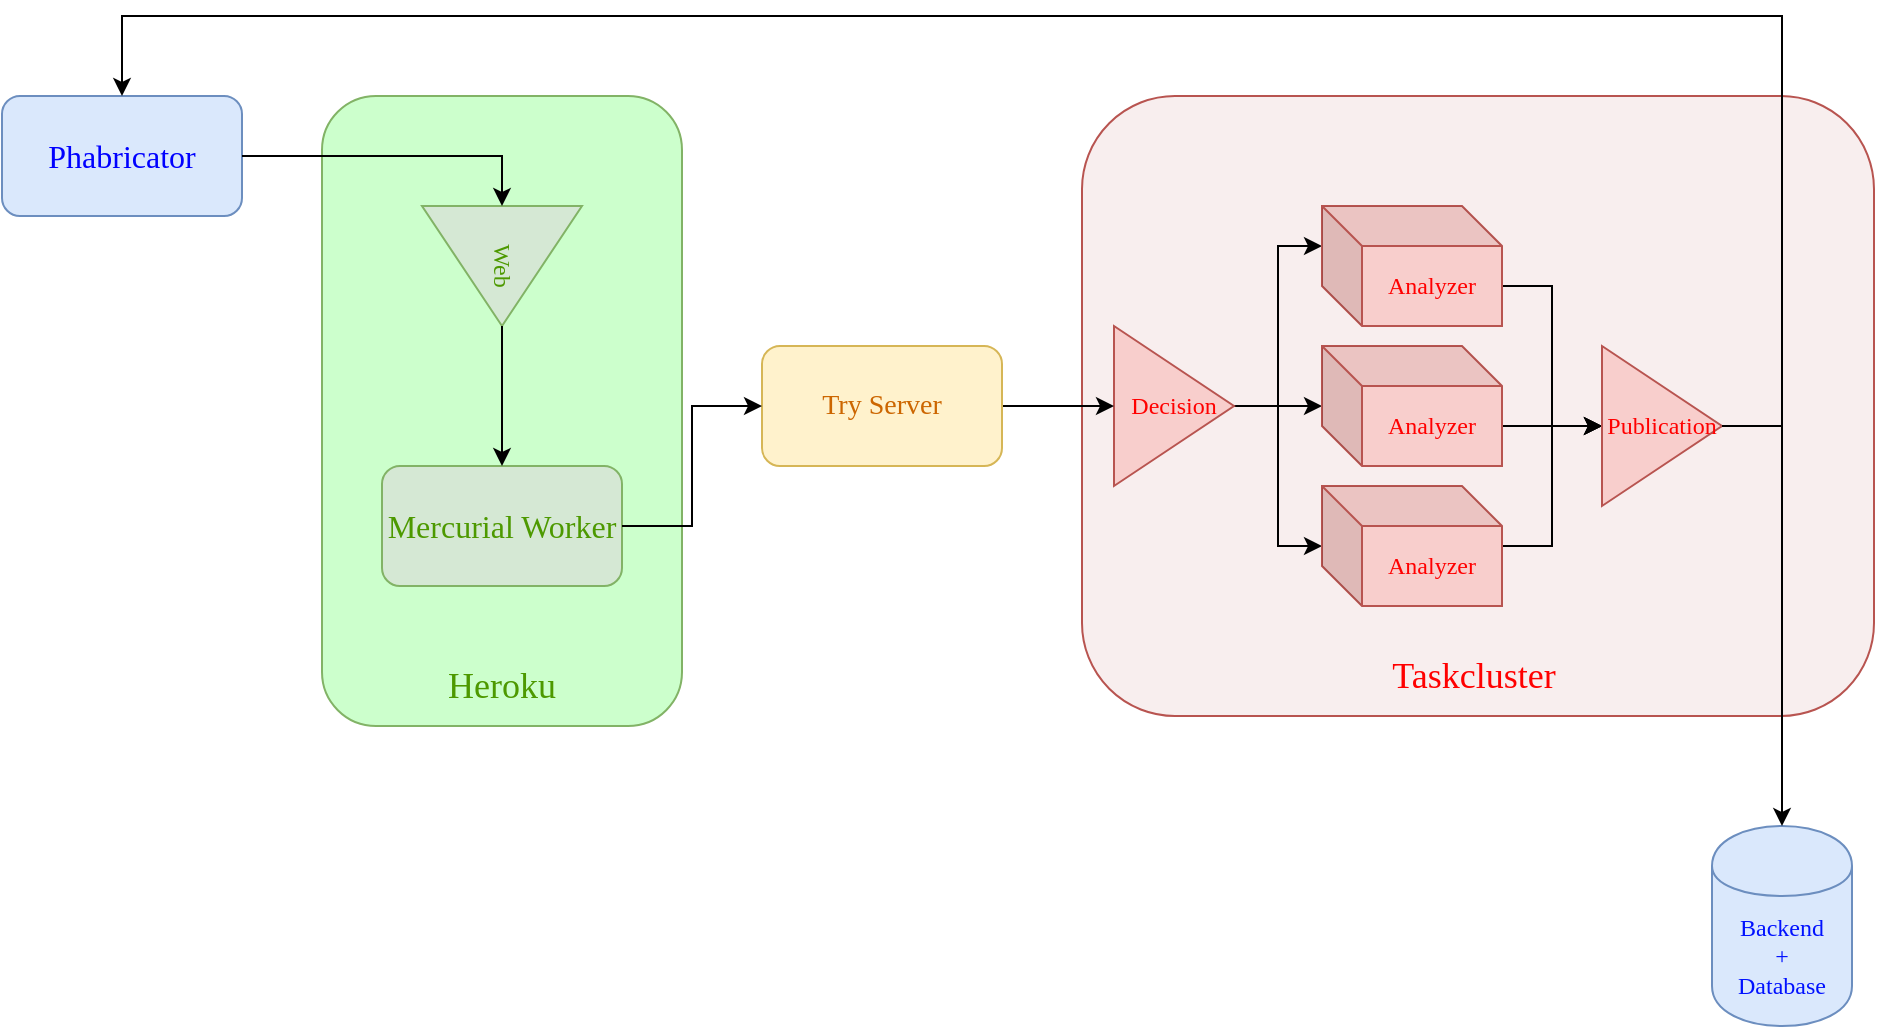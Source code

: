 <mxfile version="12.9.4" type="device"><diagram id="lIvQNT1Oq-e08xpbe9e6" name="Page-1"><mxGraphModel dx="782" dy="1172" grid="1" gridSize="10" guides="1" tooltips="1" connect="1" arrows="1" fold="1" page="1" pageScale="1" pageWidth="827" pageHeight="1169" math="0" shadow="0"><root><mxCell id="0"/><mxCell id="1" parent="0"/><mxCell id="wdUQsnQY7l4NKDdKuy-d-1" value="&lt;font style=&quot;font-size: 16px&quot; color=&quot;#0000FF&quot;&gt;Phabricator&lt;/font&gt;" style="rounded=1;whiteSpace=wrap;html=1;fontFamily=Ubuntu;fillColor=#dae8fc;strokeColor=#6c8ebf;" vertex="1" parent="1"><mxGeometry x="10" y="220" width="120" height="60" as="geometry"/></mxCell><mxCell id="wdUQsnQY7l4NKDdKuy-d-21" value="" style="group" vertex="1" connectable="0" parent="1"><mxGeometry x="170" y="220" width="180" height="315" as="geometry"/></mxCell><mxCell id="wdUQsnQY7l4NKDdKuy-d-6" value="" style="rounded=1;whiteSpace=wrap;html=1;fillColor=#CCFFCC;strokeColor=#82b366;" vertex="1" parent="wdUQsnQY7l4NKDdKuy-d-21"><mxGeometry width="180" height="315" as="geometry"/></mxCell><mxCell id="wdUQsnQY7l4NKDdKuy-d-2" value="&lt;font color=&quot;#00CC00&quot;&gt;&lt;font face=&quot;Ubuntu&quot; color=&quot;#4D9900&quot;&gt;Web&lt;/font&gt;&lt;br&gt;&lt;/font&gt;" style="triangle;whiteSpace=wrap;html=1;rotation=90;fillColor=#d5e8d4;strokeColor=#82b366;" vertex="1" parent="wdUQsnQY7l4NKDdKuy-d-21"><mxGeometry x="60" y="45" width="60" height="80" as="geometry"/></mxCell><mxCell id="wdUQsnQY7l4NKDdKuy-d-3" value="&lt;font style=&quot;font-size: 16px&quot; color=&quot;#4D9900&quot;&gt;&lt;font face=&quot;Ubuntu&quot;&gt;Mercurial Worker&lt;/font&gt;&lt;br&gt;&lt;/font&gt;" style="rounded=1;whiteSpace=wrap;html=1;fillColor=#d5e8d4;strokeColor=#82b366;" vertex="1" parent="wdUQsnQY7l4NKDdKuy-d-21"><mxGeometry x="30" y="185" width="120" height="60" as="geometry"/></mxCell><mxCell id="wdUQsnQY7l4NKDdKuy-d-11" value="&lt;font style=&quot;font-size: 18px&quot; face=&quot;Ubuntu&quot; color=&quot;#4D9900&quot;&gt;Heroku&lt;/font&gt;" style="text;html=1;strokeColor=none;fillColor=none;align=center;verticalAlign=middle;whiteSpace=wrap;rounded=0;" vertex="1" parent="wdUQsnQY7l4NKDdKuy-d-21"><mxGeometry x="70" y="285" width="40" height="20" as="geometry"/></mxCell><mxCell id="wdUQsnQY7l4NKDdKuy-d-4" style="edgeStyle=orthogonalEdgeStyle;rounded=0;orthogonalLoop=1;jettySize=auto;html=1;exitX=1;exitY=0.5;exitDx=0;exitDy=0;entryX=0.5;entryY=0;entryDx=0;entryDy=0;" edge="1" parent="wdUQsnQY7l4NKDdKuy-d-21" source="wdUQsnQY7l4NKDdKuy-d-2" target="wdUQsnQY7l4NKDdKuy-d-3"><mxGeometry relative="1" as="geometry"/></mxCell><mxCell id="wdUQsnQY7l4NKDdKuy-d-22" value="" style="group" vertex="1" connectable="0" parent="1"><mxGeometry x="550" y="220" width="396" height="310" as="geometry"/></mxCell><mxCell id="wdUQsnQY7l4NKDdKuy-d-14" value="" style="rounded=1;whiteSpace=wrap;html=1;fillColor=#F8EEEE;strokeColor=#b85450;" vertex="1" parent="wdUQsnQY7l4NKDdKuy-d-22"><mxGeometry width="396" height="310" as="geometry"/></mxCell><mxCell id="wdUQsnQY7l4NKDdKuy-d-15" value="&lt;font style=&quot;font-size: 18px&quot; face=&quot;Ubuntu&quot; color=&quot;#FF0000&quot;&gt;Taskcluster&lt;/font&gt;" style="text;html=1;strokeColor=none;fillColor=none;align=center;verticalAlign=middle;whiteSpace=wrap;rounded=0;" vertex="1" parent="wdUQsnQY7l4NKDdKuy-d-22"><mxGeometry x="176" y="280" width="40" height="20" as="geometry"/></mxCell><mxCell id="wdUQsnQY7l4NKDdKuy-d-26" style="edgeStyle=orthogonalEdgeStyle;rounded=0;orthogonalLoop=1;jettySize=auto;html=1;" edge="1" parent="wdUQsnQY7l4NKDdKuy-d-22" source="wdUQsnQY7l4NKDdKuy-d-16" target="wdUQsnQY7l4NKDdKuy-d-18"><mxGeometry relative="1" as="geometry"/></mxCell><mxCell id="wdUQsnQY7l4NKDdKuy-d-27" style="edgeStyle=orthogonalEdgeStyle;rounded=0;orthogonalLoop=1;jettySize=auto;html=1;entryX=0;entryY=0;entryDx=0;entryDy=20;entryPerimeter=0;" edge="1" parent="wdUQsnQY7l4NKDdKuy-d-22" source="wdUQsnQY7l4NKDdKuy-d-16" target="wdUQsnQY7l4NKDdKuy-d-17"><mxGeometry relative="1" as="geometry"/></mxCell><mxCell id="wdUQsnQY7l4NKDdKuy-d-28" style="edgeStyle=orthogonalEdgeStyle;rounded=0;orthogonalLoop=1;jettySize=auto;html=1;" edge="1" parent="wdUQsnQY7l4NKDdKuy-d-22" source="wdUQsnQY7l4NKDdKuy-d-16" target="wdUQsnQY7l4NKDdKuy-d-19"><mxGeometry relative="1" as="geometry"/></mxCell><mxCell id="wdUQsnQY7l4NKDdKuy-d-16" value="&lt;font face=&quot;Ubuntu&quot; color=&quot;#FF0000&quot;&gt;Decision&lt;/font&gt;" style="triangle;whiteSpace=wrap;html=1;fillColor=#f8cecc;strokeColor=#b85450;" vertex="1" parent="wdUQsnQY7l4NKDdKuy-d-22"><mxGeometry x="16" y="115" width="60" height="80" as="geometry"/></mxCell><mxCell id="wdUQsnQY7l4NKDdKuy-d-33" style="edgeStyle=orthogonalEdgeStyle;rounded=0;orthogonalLoop=1;jettySize=auto;html=1;exitX=0;exitY=0;exitDx=90;exitDy=40;exitPerimeter=0;entryX=0;entryY=0.5;entryDx=0;entryDy=0;" edge="1" parent="wdUQsnQY7l4NKDdKuy-d-22" source="wdUQsnQY7l4NKDdKuy-d-17" target="wdUQsnQY7l4NKDdKuy-d-30"><mxGeometry relative="1" as="geometry"/></mxCell><mxCell id="wdUQsnQY7l4NKDdKuy-d-17" value="&lt;font face=&quot;Ubuntu&quot; color=&quot;#FF0000&quot;&gt;Analyzer&lt;/font&gt;" style="shape=cube;whiteSpace=wrap;html=1;boundedLbl=1;backgroundOutline=1;darkOpacity=0.05;darkOpacity2=0.1;fillColor=#f8cecc;strokeColor=#b85450;" vertex="1" parent="wdUQsnQY7l4NKDdKuy-d-22"><mxGeometry x="120" y="55" width="90" height="60" as="geometry"/></mxCell><mxCell id="wdUQsnQY7l4NKDdKuy-d-34" style="edgeStyle=orthogonalEdgeStyle;rounded=0;orthogonalLoop=1;jettySize=auto;html=1;exitX=0;exitY=0;exitDx=90;exitDy=40;exitPerimeter=0;" edge="1" parent="wdUQsnQY7l4NKDdKuy-d-22" source="wdUQsnQY7l4NKDdKuy-d-18" target="wdUQsnQY7l4NKDdKuy-d-30"><mxGeometry relative="1" as="geometry"/></mxCell><mxCell id="wdUQsnQY7l4NKDdKuy-d-18" value="&lt;font face=&quot;Ubuntu&quot; color=&quot;#FF0000&quot;&gt;Analyzer&lt;/font&gt;" style="shape=cube;whiteSpace=wrap;html=1;boundedLbl=1;backgroundOutline=1;darkOpacity=0.05;darkOpacity2=0.1;fillColor=#f8cecc;strokeColor=#b85450;" vertex="1" parent="wdUQsnQY7l4NKDdKuy-d-22"><mxGeometry x="120" y="125" width="90" height="60" as="geometry"/></mxCell><mxCell id="wdUQsnQY7l4NKDdKuy-d-35" style="edgeStyle=orthogonalEdgeStyle;rounded=0;orthogonalLoop=1;jettySize=auto;html=1;" edge="1" parent="wdUQsnQY7l4NKDdKuy-d-22" source="wdUQsnQY7l4NKDdKuy-d-19" target="wdUQsnQY7l4NKDdKuy-d-30"><mxGeometry relative="1" as="geometry"/></mxCell><mxCell id="wdUQsnQY7l4NKDdKuy-d-19" value="&lt;font face=&quot;Ubuntu&quot; color=&quot;#FF0000&quot;&gt;Analyzer&lt;/font&gt;" style="shape=cube;whiteSpace=wrap;html=1;boundedLbl=1;backgroundOutline=1;darkOpacity=0.05;darkOpacity2=0.1;fillColor=#f8cecc;strokeColor=#b85450;" vertex="1" parent="wdUQsnQY7l4NKDdKuy-d-22"><mxGeometry x="120" y="195" width="90" height="60" as="geometry"/></mxCell><mxCell id="wdUQsnQY7l4NKDdKuy-d-30" value="&lt;font face=&quot;Ubuntu&quot; color=&quot;#FF0000&quot;&gt;Publication&lt;/font&gt;" style="triangle;whiteSpace=wrap;html=1;fillColor=#f8cecc;strokeColor=#b85450;" vertex="1" parent="wdUQsnQY7l4NKDdKuy-d-22"><mxGeometry x="260" y="125" width="60" height="80" as="geometry"/></mxCell><mxCell id="wdUQsnQY7l4NKDdKuy-d-25" style="edgeStyle=orthogonalEdgeStyle;rounded=0;orthogonalLoop=1;jettySize=auto;html=1;entryX=0;entryY=0.5;entryDx=0;entryDy=0;" edge="1" parent="1" source="wdUQsnQY7l4NKDdKuy-d-23" target="wdUQsnQY7l4NKDdKuy-d-16"><mxGeometry relative="1" as="geometry"/></mxCell><mxCell id="wdUQsnQY7l4NKDdKuy-d-23" value="&lt;font style=&quot;font-size: 14px&quot; face=&quot;Ubuntu&quot; color=&quot;#CC6600&quot;&gt;Try Server&lt;/font&gt;" style="rounded=1;whiteSpace=wrap;html=1;fillColor=#fff2cc;strokeColor=#d6b656;" vertex="1" parent="1"><mxGeometry x="390" y="345" width="120" height="60" as="geometry"/></mxCell><mxCell id="wdUQsnQY7l4NKDdKuy-d-24" style="edgeStyle=orthogonalEdgeStyle;rounded=0;orthogonalLoop=1;jettySize=auto;html=1;entryX=0;entryY=0.5;entryDx=0;entryDy=0;" edge="1" parent="1" source="wdUQsnQY7l4NKDdKuy-d-3" target="wdUQsnQY7l4NKDdKuy-d-23"><mxGeometry relative="1" as="geometry"/></mxCell><mxCell id="wdUQsnQY7l4NKDdKuy-d-31" value="&lt;font face=&quot;Ubuntu&quot; color=&quot;#0011FF&quot;&gt;Backend&lt;br&gt;+&lt;br&gt;Database&lt;/font&gt;" style="shape=cylinder;whiteSpace=wrap;html=1;boundedLbl=1;backgroundOutline=1;fillColor=#dae8fc;strokeColor=#6c8ebf;" vertex="1" parent="1"><mxGeometry x="865" y="585" width="70" height="100" as="geometry"/></mxCell><mxCell id="wdUQsnQY7l4NKDdKuy-d-32" style="edgeStyle=orthogonalEdgeStyle;rounded=0;orthogonalLoop=1;jettySize=auto;html=1;exitX=1;exitY=0.5;exitDx=0;exitDy=0;entryX=0.5;entryY=0;entryDx=0;entryDy=0;" edge="1" parent="1" source="wdUQsnQY7l4NKDdKuy-d-30" target="wdUQsnQY7l4NKDdKuy-d-31"><mxGeometry relative="1" as="geometry"><Array as="points"><mxPoint x="900" y="385"/><mxPoint x="900" y="585"/></Array></mxGeometry></mxCell><mxCell id="wdUQsnQY7l4NKDdKuy-d-37" style="edgeStyle=orthogonalEdgeStyle;rounded=0;orthogonalLoop=1;jettySize=auto;html=1;entryX=0.5;entryY=0;entryDx=0;entryDy=0;exitX=1;exitY=0.5;exitDx=0;exitDy=0;" edge="1" parent="1" source="wdUQsnQY7l4NKDdKuy-d-30" target="wdUQsnQY7l4NKDdKuy-d-1"><mxGeometry relative="1" as="geometry"><Array as="points"><mxPoint x="900" y="385"/><mxPoint x="900" y="180"/><mxPoint x="70" y="180"/></Array></mxGeometry></mxCell><mxCell id="wdUQsnQY7l4NKDdKuy-d-36" style="edgeStyle=orthogonalEdgeStyle;rounded=0;orthogonalLoop=1;jettySize=auto;html=1;entryX=0;entryY=0.5;entryDx=0;entryDy=0;" edge="1" parent="1" source="wdUQsnQY7l4NKDdKuy-d-1" target="wdUQsnQY7l4NKDdKuy-d-2"><mxGeometry relative="1" as="geometry"/></mxCell></root></mxGraphModel></diagram></mxfile>